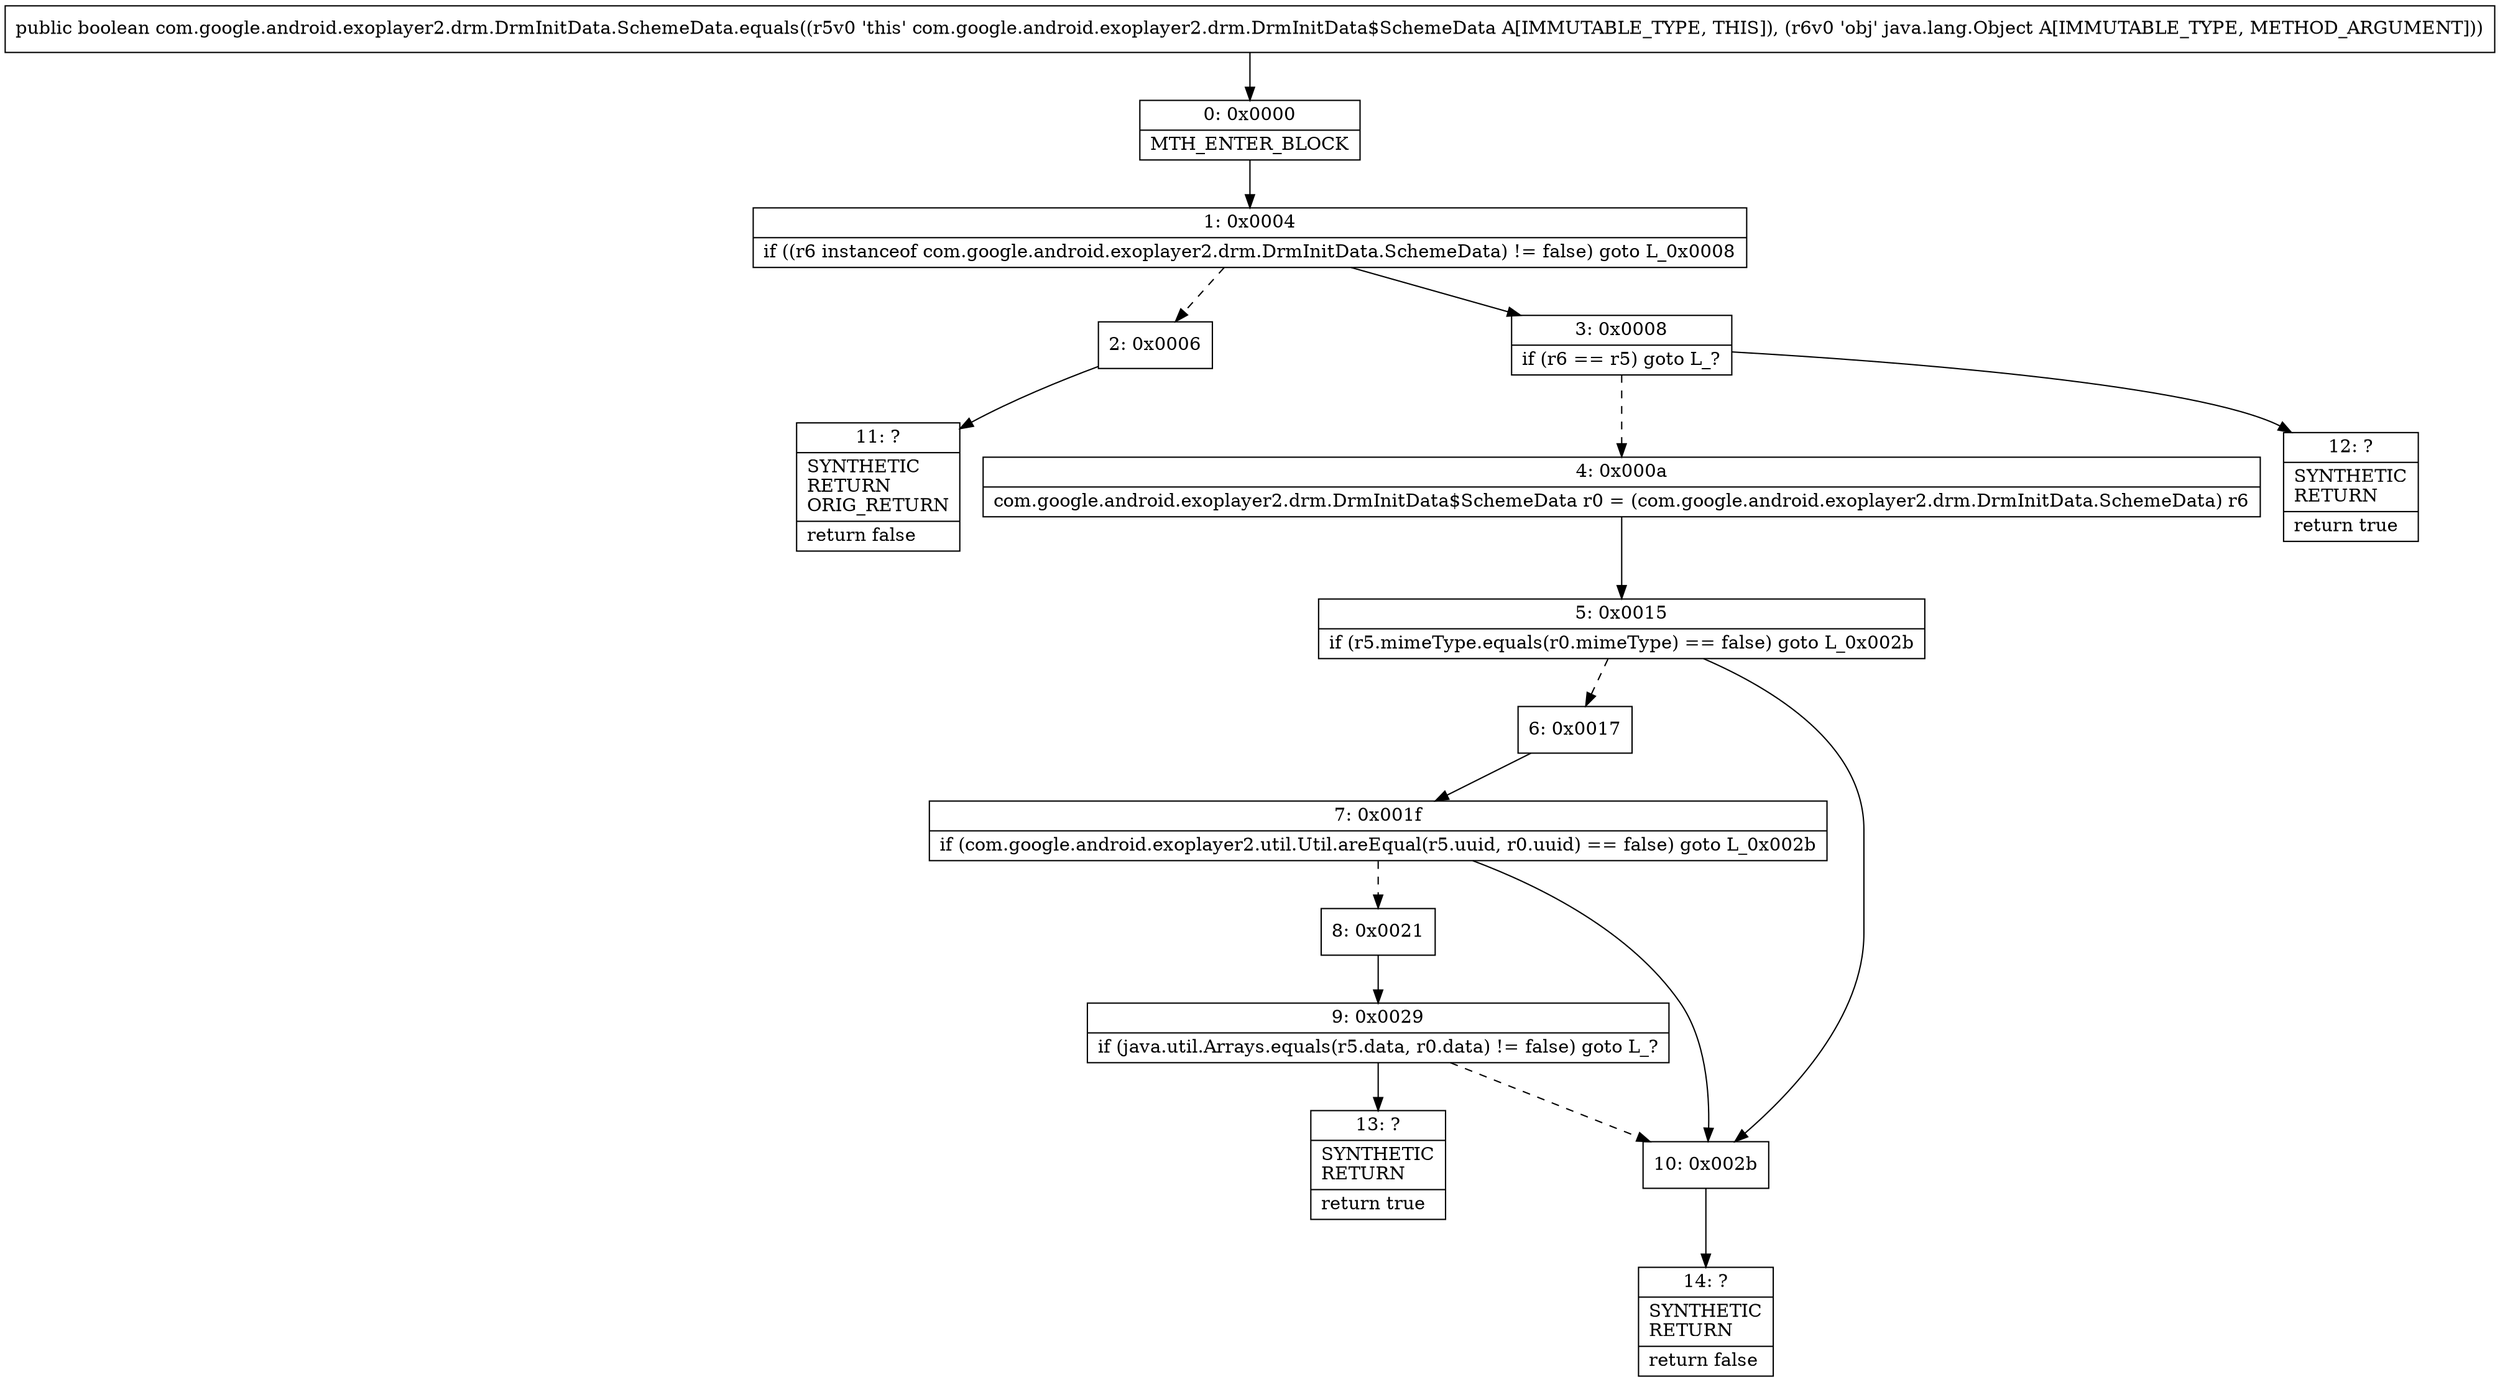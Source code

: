 digraph "CFG forcom.google.android.exoplayer2.drm.DrmInitData.SchemeData.equals(Ljava\/lang\/Object;)Z" {
Node_0 [shape=record,label="{0\:\ 0x0000|MTH_ENTER_BLOCK\l}"];
Node_1 [shape=record,label="{1\:\ 0x0004|if ((r6 instanceof com.google.android.exoplayer2.drm.DrmInitData.SchemeData) != false) goto L_0x0008\l}"];
Node_2 [shape=record,label="{2\:\ 0x0006}"];
Node_3 [shape=record,label="{3\:\ 0x0008|if (r6 == r5) goto L_?\l}"];
Node_4 [shape=record,label="{4\:\ 0x000a|com.google.android.exoplayer2.drm.DrmInitData$SchemeData r0 = (com.google.android.exoplayer2.drm.DrmInitData.SchemeData) r6\l}"];
Node_5 [shape=record,label="{5\:\ 0x0015|if (r5.mimeType.equals(r0.mimeType) == false) goto L_0x002b\l}"];
Node_6 [shape=record,label="{6\:\ 0x0017}"];
Node_7 [shape=record,label="{7\:\ 0x001f|if (com.google.android.exoplayer2.util.Util.areEqual(r5.uuid, r0.uuid) == false) goto L_0x002b\l}"];
Node_8 [shape=record,label="{8\:\ 0x0021}"];
Node_9 [shape=record,label="{9\:\ 0x0029|if (java.util.Arrays.equals(r5.data, r0.data) != false) goto L_?\l}"];
Node_10 [shape=record,label="{10\:\ 0x002b}"];
Node_11 [shape=record,label="{11\:\ ?|SYNTHETIC\lRETURN\lORIG_RETURN\l|return false\l}"];
Node_12 [shape=record,label="{12\:\ ?|SYNTHETIC\lRETURN\l|return true\l}"];
Node_13 [shape=record,label="{13\:\ ?|SYNTHETIC\lRETURN\l|return true\l}"];
Node_14 [shape=record,label="{14\:\ ?|SYNTHETIC\lRETURN\l|return false\l}"];
MethodNode[shape=record,label="{public boolean com.google.android.exoplayer2.drm.DrmInitData.SchemeData.equals((r5v0 'this' com.google.android.exoplayer2.drm.DrmInitData$SchemeData A[IMMUTABLE_TYPE, THIS]), (r6v0 'obj' java.lang.Object A[IMMUTABLE_TYPE, METHOD_ARGUMENT])) }"];
MethodNode -> Node_0;
Node_0 -> Node_1;
Node_1 -> Node_2[style=dashed];
Node_1 -> Node_3;
Node_2 -> Node_11;
Node_3 -> Node_4[style=dashed];
Node_3 -> Node_12;
Node_4 -> Node_5;
Node_5 -> Node_6[style=dashed];
Node_5 -> Node_10;
Node_6 -> Node_7;
Node_7 -> Node_8[style=dashed];
Node_7 -> Node_10;
Node_8 -> Node_9;
Node_9 -> Node_10[style=dashed];
Node_9 -> Node_13;
Node_10 -> Node_14;
}

